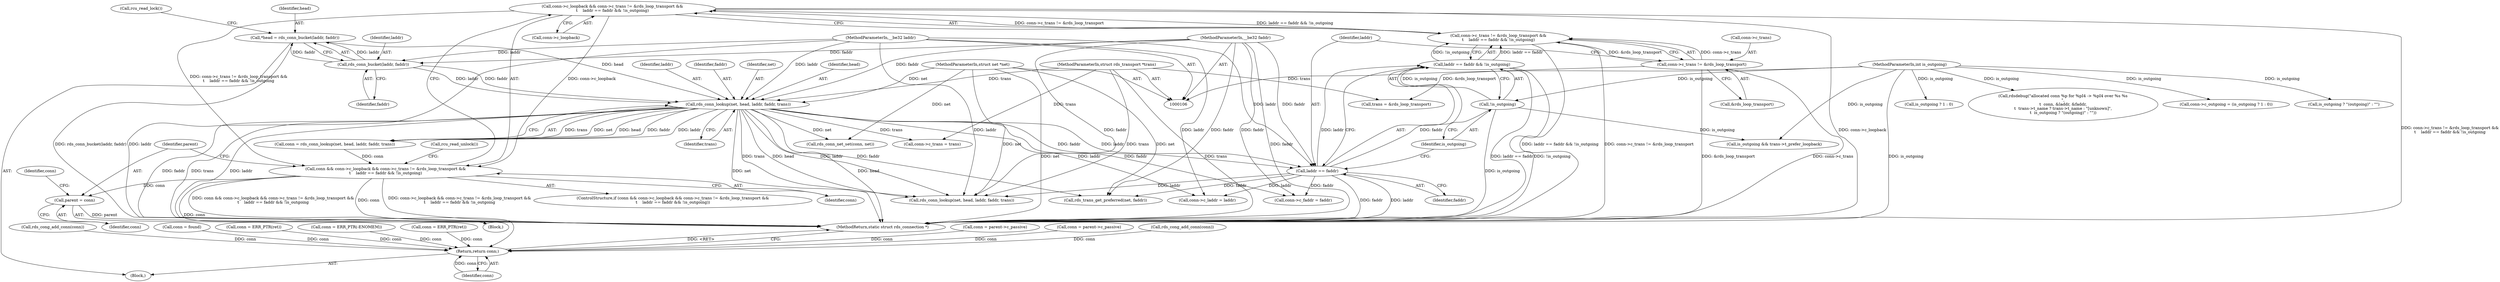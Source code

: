 digraph "0_linux_8c7188b23474cca017b3ef354c4a58456f68303a@pointer" {
"1000140" [label="(Call,conn->c_loopback && conn->c_trans != &rds_loop_transport &&\n\t    laddr == faddr && !is_outgoing)"];
"1000144" [label="(Call,conn->c_trans != &rds_loop_transport &&\n\t    laddr == faddr && !is_outgoing)"];
"1000145" [label="(Call,conn->c_trans != &rds_loop_transport)"];
"1000151" [label="(Call,laddr == faddr && !is_outgoing)"];
"1000152" [label="(Call,laddr == faddr)"];
"1000131" [label="(Call,rds_conn_lookup(net, head, laddr, faddr, trans))"];
"1000107" [label="(MethodParameterIn,struct net *net)"];
"1000120" [label="(Call,*head = rds_conn_bucket(laddr, faddr))"];
"1000122" [label="(Call,rds_conn_bucket(laddr, faddr))"];
"1000108" [label="(MethodParameterIn,__be32 laddr)"];
"1000109" [label="(MethodParameterIn,__be32 faddr)"];
"1000110" [label="(MethodParameterIn,struct rds_transport *trans)"];
"1000155" [label="(Call,!is_outgoing)"];
"1000112" [label="(MethodParameterIn,int is_outgoing)"];
"1000138" [label="(Call,conn && conn->c_loopback && conn->c_trans != &rds_loop_transport &&\n\t    laddr == faddr && !is_outgoing)"];
"1000158" [label="(Call,parent = conn)"];
"1000443" [label="(Return,return conn;)"];
"1000128" [label="(Call,rcu_read_lock())"];
"1000146" [label="(Call,conn->c_trans)"];
"1000109" [label="(MethodParameterIn,__be32 faddr)"];
"1000161" [label="(Call,conn = parent->c_passive)"];
"1000386" [label="(Call,conn = parent->c_passive)"];
"1000154" [label="(Identifier,faddr)"];
"1000112" [label="(MethodParameterIn,int is_outgoing)"];
"1000139" [label="(Identifier,conn)"];
"1000443" [label="(Return,return conn;)"];
"1000136" [label="(Identifier,trans)"];
"1000305" [label="(Call,is_outgoing ? 1 : 0)"];
"1000138" [label="(Call,conn && conn->c_loopback && conn->c_trans != &rds_loop_transport &&\n\t    laddr == faddr && !is_outgoing)"];
"1000110" [label="(MethodParameterIn,struct rds_transport *trans)"];
"1000245" [label="(Call,rds_trans_get_preferred(net, faddr))"];
"1000155" [label="(Call,!is_outgoing)"];
"1000113" [label="(Block,)"];
"1000156" [label="(Identifier,is_outgoing)"];
"1000145" [label="(Call,conn->c_trans != &rds_loop_transport)"];
"1000137" [label="(ControlStructure,if (conn && conn->c_loopback && conn->c_trans != &rds_loop_transport &&\n\t    laddr == faddr && !is_outgoing))"];
"1000135" [label="(Identifier,faddr)"];
"1000434" [label="(Call,rds_cong_add_conn(conn))"];
"1000121" [label="(Identifier,head)"];
"1000149" [label="(Call,&rds_loop_transport)"];
"1000398" [label="(Call,rds_cong_add_conn(conn))"];
"1000123" [label="(Identifier,laddr)"];
"1000122" [label="(Call,rds_conn_bucket(laddr, faddr))"];
"1000445" [label="(MethodReturn,static struct rds_connection *)"];
"1000141" [label="(Call,conn->c_loopback)"];
"1000348" [label="(Call,rdsdebug(\"allocated conn %p for %pI4 -> %pI4 over %s %s\n\",\n\t  conn, &laddr, &faddr,\n\t  trans->t_name ? trans->t_name : \"[unknown]\",\n\t  is_outgoing ? \"(outgoing)\" : \"\"))"];
"1000120" [label="(Call,*head = rds_conn_bucket(laddr, faddr))"];
"1000265" [label="(Call,trans = &rds_loop_transport)"];
"1000269" [label="(Call,conn->c_trans = trans)"];
"1000162" [label="(Identifier,conn)"];
"1000210" [label="(Call,rds_conn_net_set(conn, net))"];
"1000131" [label="(Call,rds_conn_lookup(net, head, laddr, faddr, trans))"];
"1000190" [label="(Call,conn->c_laddr = laddr)"];
"1000407" [label="(Call,rds_conn_lookup(net, head, laddr, faddr, trans))"];
"1000259" [label="(Call,is_outgoing && trans->t_prefer_loopback)"];
"1000157" [label="(Block,)"];
"1000166" [label="(Call,rcu_read_unlock())"];
"1000160" [label="(Identifier,conn)"];
"1000129" [label="(Call,conn = rds_conn_lookup(net, head, laddr, faddr, trans))"];
"1000152" [label="(Call,laddr == faddr)"];
"1000301" [label="(Call,conn->c_outgoing = (is_outgoing ? 1 : 0))"];
"1000153" [label="(Identifier,laddr)"];
"1000363" [label="(Call,is_outgoing ? \"(outgoing)\" : \"\")"];
"1000444" [label="(Identifier,conn)"];
"1000423" [label="(Call,conn = found)"];
"1000151" [label="(Call,laddr == faddr && !is_outgoing)"];
"1000195" [label="(Call,conn->c_faddr = faddr)"];
"1000158" [label="(Call,parent = conn)"];
"1000107" [label="(MethodParameterIn,struct net *net)"];
"1000132" [label="(Identifier,net)"];
"1000285" [label="(Call,conn = ERR_PTR(ret))"];
"1000140" [label="(Call,conn->c_loopback && conn->c_trans != &rds_loop_transport &&\n\t    laddr == faddr && !is_outgoing)"];
"1000124" [label="(Identifier,faddr)"];
"1000179" [label="(Call,conn = ERR_PTR(-ENOMEM))"];
"1000159" [label="(Identifier,parent)"];
"1000133" [label="(Identifier,head)"];
"1000108" [label="(MethodParameterIn,__be32 laddr)"];
"1000134" [label="(Identifier,laddr)"];
"1000238" [label="(Call,conn = ERR_PTR(ret))"];
"1000144" [label="(Call,conn->c_trans != &rds_loop_transport &&\n\t    laddr == faddr && !is_outgoing)"];
"1000140" -> "1000138"  [label="AST: "];
"1000140" -> "1000141"  [label="CFG: "];
"1000140" -> "1000144"  [label="CFG: "];
"1000141" -> "1000140"  [label="AST: "];
"1000144" -> "1000140"  [label="AST: "];
"1000138" -> "1000140"  [label="CFG: "];
"1000140" -> "1000445"  [label="DDG: conn->c_loopback"];
"1000140" -> "1000445"  [label="DDG: conn->c_trans != &rds_loop_transport &&\n\t    laddr == faddr && !is_outgoing"];
"1000140" -> "1000138"  [label="DDG: conn->c_loopback"];
"1000140" -> "1000138"  [label="DDG: conn->c_trans != &rds_loop_transport &&\n\t    laddr == faddr && !is_outgoing"];
"1000144" -> "1000140"  [label="DDG: conn->c_trans != &rds_loop_transport"];
"1000144" -> "1000140"  [label="DDG: laddr == faddr && !is_outgoing"];
"1000144" -> "1000145"  [label="CFG: "];
"1000144" -> "1000151"  [label="CFG: "];
"1000145" -> "1000144"  [label="AST: "];
"1000151" -> "1000144"  [label="AST: "];
"1000144" -> "1000445"  [label="DDG: laddr == faddr && !is_outgoing"];
"1000144" -> "1000445"  [label="DDG: conn->c_trans != &rds_loop_transport"];
"1000145" -> "1000144"  [label="DDG: conn->c_trans"];
"1000145" -> "1000144"  [label="DDG: &rds_loop_transport"];
"1000151" -> "1000144"  [label="DDG: laddr == faddr"];
"1000151" -> "1000144"  [label="DDG: !is_outgoing"];
"1000145" -> "1000149"  [label="CFG: "];
"1000146" -> "1000145"  [label="AST: "];
"1000149" -> "1000145"  [label="AST: "];
"1000153" -> "1000145"  [label="CFG: "];
"1000145" -> "1000445"  [label="DDG: &rds_loop_transport"];
"1000145" -> "1000445"  [label="DDG: conn->c_trans"];
"1000145" -> "1000265"  [label="DDG: &rds_loop_transport"];
"1000151" -> "1000152"  [label="CFG: "];
"1000151" -> "1000155"  [label="CFG: "];
"1000152" -> "1000151"  [label="AST: "];
"1000155" -> "1000151"  [label="AST: "];
"1000151" -> "1000445"  [label="DDG: laddr == faddr"];
"1000151" -> "1000445"  [label="DDG: !is_outgoing"];
"1000152" -> "1000151"  [label="DDG: laddr"];
"1000152" -> "1000151"  [label="DDG: faddr"];
"1000155" -> "1000151"  [label="DDG: is_outgoing"];
"1000152" -> "1000154"  [label="CFG: "];
"1000153" -> "1000152"  [label="AST: "];
"1000154" -> "1000152"  [label="AST: "];
"1000156" -> "1000152"  [label="CFG: "];
"1000152" -> "1000445"  [label="DDG: laddr"];
"1000152" -> "1000445"  [label="DDG: faddr"];
"1000131" -> "1000152"  [label="DDG: laddr"];
"1000131" -> "1000152"  [label="DDG: faddr"];
"1000108" -> "1000152"  [label="DDG: laddr"];
"1000109" -> "1000152"  [label="DDG: faddr"];
"1000152" -> "1000190"  [label="DDG: laddr"];
"1000152" -> "1000195"  [label="DDG: faddr"];
"1000152" -> "1000245"  [label="DDG: faddr"];
"1000152" -> "1000407"  [label="DDG: laddr"];
"1000131" -> "1000129"  [label="AST: "];
"1000131" -> "1000136"  [label="CFG: "];
"1000132" -> "1000131"  [label="AST: "];
"1000133" -> "1000131"  [label="AST: "];
"1000134" -> "1000131"  [label="AST: "];
"1000135" -> "1000131"  [label="AST: "];
"1000136" -> "1000131"  [label="AST: "];
"1000129" -> "1000131"  [label="CFG: "];
"1000131" -> "1000445"  [label="DDG: net"];
"1000131" -> "1000445"  [label="DDG: laddr"];
"1000131" -> "1000445"  [label="DDG: head"];
"1000131" -> "1000445"  [label="DDG: faddr"];
"1000131" -> "1000445"  [label="DDG: trans"];
"1000131" -> "1000129"  [label="DDG: trans"];
"1000131" -> "1000129"  [label="DDG: net"];
"1000131" -> "1000129"  [label="DDG: head"];
"1000131" -> "1000129"  [label="DDG: faddr"];
"1000131" -> "1000129"  [label="DDG: laddr"];
"1000107" -> "1000131"  [label="DDG: net"];
"1000120" -> "1000131"  [label="DDG: head"];
"1000122" -> "1000131"  [label="DDG: laddr"];
"1000122" -> "1000131"  [label="DDG: faddr"];
"1000108" -> "1000131"  [label="DDG: laddr"];
"1000109" -> "1000131"  [label="DDG: faddr"];
"1000110" -> "1000131"  [label="DDG: trans"];
"1000131" -> "1000190"  [label="DDG: laddr"];
"1000131" -> "1000195"  [label="DDG: faddr"];
"1000131" -> "1000210"  [label="DDG: net"];
"1000131" -> "1000245"  [label="DDG: faddr"];
"1000131" -> "1000269"  [label="DDG: trans"];
"1000131" -> "1000407"  [label="DDG: head"];
"1000131" -> "1000407"  [label="DDG: laddr"];
"1000131" -> "1000407"  [label="DDG: trans"];
"1000107" -> "1000106"  [label="AST: "];
"1000107" -> "1000445"  [label="DDG: net"];
"1000107" -> "1000210"  [label="DDG: net"];
"1000107" -> "1000245"  [label="DDG: net"];
"1000107" -> "1000407"  [label="DDG: net"];
"1000120" -> "1000113"  [label="AST: "];
"1000120" -> "1000122"  [label="CFG: "];
"1000121" -> "1000120"  [label="AST: "];
"1000122" -> "1000120"  [label="AST: "];
"1000128" -> "1000120"  [label="CFG: "];
"1000120" -> "1000445"  [label="DDG: rds_conn_bucket(laddr, faddr)"];
"1000122" -> "1000120"  [label="DDG: laddr"];
"1000122" -> "1000120"  [label="DDG: faddr"];
"1000122" -> "1000124"  [label="CFG: "];
"1000123" -> "1000122"  [label="AST: "];
"1000124" -> "1000122"  [label="AST: "];
"1000108" -> "1000122"  [label="DDG: laddr"];
"1000109" -> "1000122"  [label="DDG: faddr"];
"1000108" -> "1000106"  [label="AST: "];
"1000108" -> "1000445"  [label="DDG: laddr"];
"1000108" -> "1000190"  [label="DDG: laddr"];
"1000108" -> "1000407"  [label="DDG: laddr"];
"1000109" -> "1000106"  [label="AST: "];
"1000109" -> "1000445"  [label="DDG: faddr"];
"1000109" -> "1000195"  [label="DDG: faddr"];
"1000109" -> "1000245"  [label="DDG: faddr"];
"1000109" -> "1000407"  [label="DDG: faddr"];
"1000110" -> "1000106"  [label="AST: "];
"1000110" -> "1000445"  [label="DDG: trans"];
"1000110" -> "1000265"  [label="DDG: trans"];
"1000110" -> "1000269"  [label="DDG: trans"];
"1000110" -> "1000407"  [label="DDG: trans"];
"1000155" -> "1000156"  [label="CFG: "];
"1000156" -> "1000155"  [label="AST: "];
"1000155" -> "1000445"  [label="DDG: is_outgoing"];
"1000112" -> "1000155"  [label="DDG: is_outgoing"];
"1000155" -> "1000259"  [label="DDG: is_outgoing"];
"1000112" -> "1000106"  [label="AST: "];
"1000112" -> "1000445"  [label="DDG: is_outgoing"];
"1000112" -> "1000259"  [label="DDG: is_outgoing"];
"1000112" -> "1000301"  [label="DDG: is_outgoing"];
"1000112" -> "1000305"  [label="DDG: is_outgoing"];
"1000112" -> "1000348"  [label="DDG: is_outgoing"];
"1000112" -> "1000363"  [label="DDG: is_outgoing"];
"1000138" -> "1000137"  [label="AST: "];
"1000138" -> "1000139"  [label="CFG: "];
"1000139" -> "1000138"  [label="AST: "];
"1000159" -> "1000138"  [label="CFG: "];
"1000166" -> "1000138"  [label="CFG: "];
"1000138" -> "1000445"  [label="DDG: conn"];
"1000138" -> "1000445"  [label="DDG: conn->c_loopback && conn->c_trans != &rds_loop_transport &&\n\t    laddr == faddr && !is_outgoing"];
"1000138" -> "1000445"  [label="DDG: conn && conn->c_loopback && conn->c_trans != &rds_loop_transport &&\n\t    laddr == faddr && !is_outgoing"];
"1000129" -> "1000138"  [label="DDG: conn"];
"1000138" -> "1000158"  [label="DDG: conn"];
"1000138" -> "1000443"  [label="DDG: conn"];
"1000158" -> "1000157"  [label="AST: "];
"1000158" -> "1000160"  [label="CFG: "];
"1000159" -> "1000158"  [label="AST: "];
"1000160" -> "1000158"  [label="AST: "];
"1000162" -> "1000158"  [label="CFG: "];
"1000158" -> "1000445"  [label="DDG: parent"];
"1000443" -> "1000113"  [label="AST: "];
"1000443" -> "1000444"  [label="CFG: "];
"1000444" -> "1000443"  [label="AST: "];
"1000445" -> "1000443"  [label="CFG: "];
"1000443" -> "1000445"  [label="DDG: <RET>"];
"1000444" -> "1000443"  [label="DDG: conn"];
"1000285" -> "1000443"  [label="DDG: conn"];
"1000238" -> "1000443"  [label="DDG: conn"];
"1000179" -> "1000443"  [label="DDG: conn"];
"1000434" -> "1000443"  [label="DDG: conn"];
"1000161" -> "1000443"  [label="DDG: conn"];
"1000398" -> "1000443"  [label="DDG: conn"];
"1000386" -> "1000443"  [label="DDG: conn"];
"1000423" -> "1000443"  [label="DDG: conn"];
}
